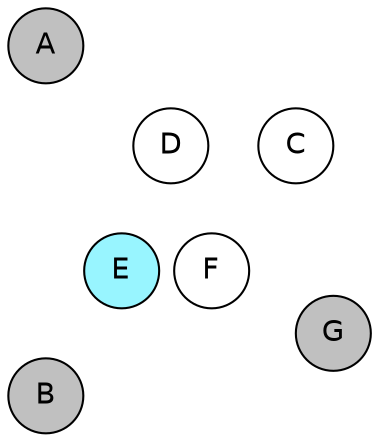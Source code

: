 
graph {

layout = circo;
mindist = .1

node [shape = circle, fontname = Helvetica, margin = 0, style = filled]
edge [style=invis]

subgraph 1 {
	E -- F -- F# -- G -- G# -- A -- A# -- B -- C -- C# -- D -- D# -- E
}

C [fillcolor = white];
C# [fillcolor = white];
D [fillcolor = white];
D# [fillcolor = white];
E [fillcolor = cadetblue1];
F [fillcolor = white];
F# [fillcolor = white];
G [fillcolor = gray];
G# [fillcolor = white];
A [fillcolor = gray];
A# [fillcolor = white];
B [fillcolor = gray];
}
